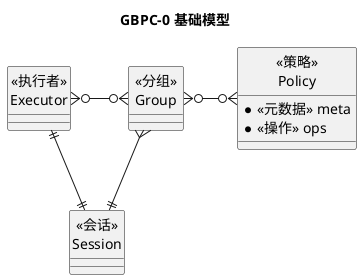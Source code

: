 @startuml GBPC0
title GBPC-0 基础模型
hide circle

'entity executor <<泛型>>
entity "<<执行者>>\nExecutor" as executor {
}

entity " <<分组>> \nGroup" as group {
}

entity " <<策略>> \nPolicy" as policy {
  *<<元数据>> meta
  *<<操作>> ops
}

entity " <<会话>> \nSession" as session {
}

executor }o-right-o{group:"      "
group }o-right-o{policy:"     "
executor ||--|| session
group }--|| session
@enduml

